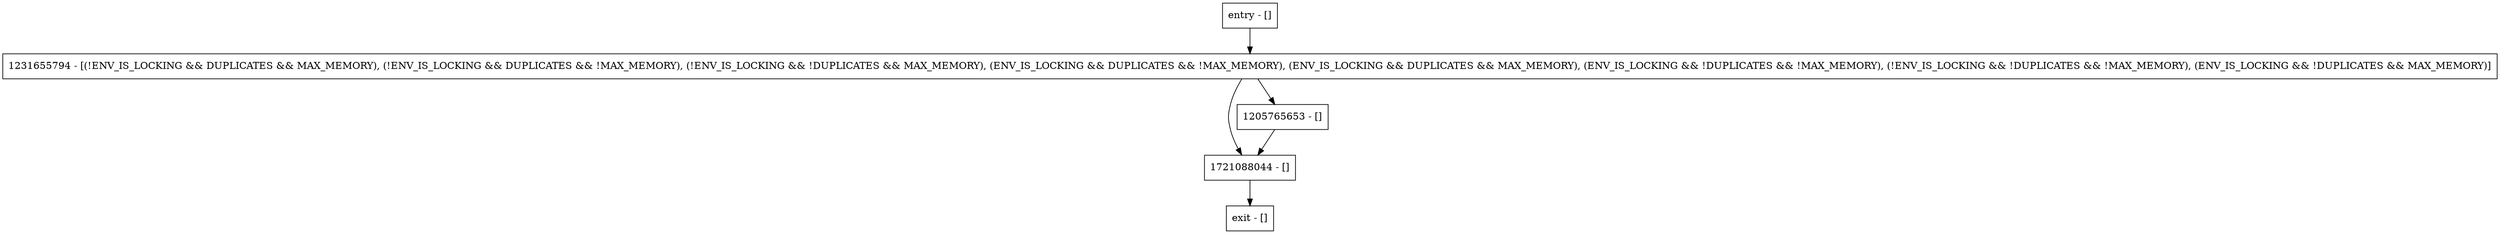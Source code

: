 digraph <init> {
node [shape=record];
entry [label="entry - []"];
exit [label="exit - []"];
1721088044 [label="1721088044 - []"];
1231655794 [label="1231655794 - [(!ENV_IS_LOCKING && DUPLICATES && MAX_MEMORY), (!ENV_IS_LOCKING && DUPLICATES && !MAX_MEMORY), (!ENV_IS_LOCKING && !DUPLICATES && MAX_MEMORY), (ENV_IS_LOCKING && DUPLICATES && !MAX_MEMORY), (ENV_IS_LOCKING && DUPLICATES && MAX_MEMORY), (ENV_IS_LOCKING && !DUPLICATES && !MAX_MEMORY), (!ENV_IS_LOCKING && !DUPLICATES && !MAX_MEMORY), (ENV_IS_LOCKING && !DUPLICATES && MAX_MEMORY)]"];
1205765653 [label="1205765653 - []"];
entry;
exit;
entry -> 1231655794;
1721088044 -> exit;
1231655794 -> 1721088044;
1231655794 -> 1205765653;
1205765653 -> 1721088044;
}
